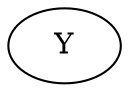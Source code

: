 # name: P3
# --- #
graph P3Left {
	1 [label=Y]
}
# --- #
graph P3Right {
	1 [label=Y]
	2 [label=X]
	1 -- 2
}
# --- #
# embed_transformation a X 
# embed_transformation b Y 
# embed_transformation c X 
# embed_transformation d Y 
# embed_transformation X X 
# embed_transformation Y Y 
